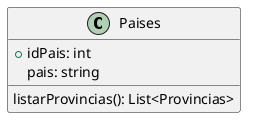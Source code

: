@startuml Paises
class Paises{
    +idPais: int
    pais: string

    listarProvincias(): List<Provincias>
}
@enduml